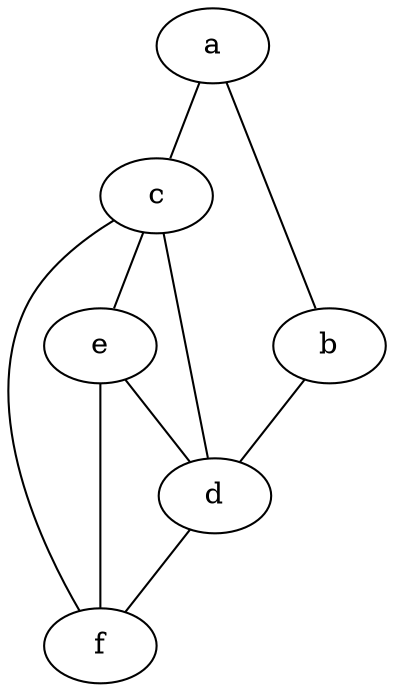 graph G {
	graph [bb="0,0,133.88,179.19"];
	node [label="\N"];
    f	[height=0.5,
        pos="0,250",
        width=0.75];
	c	[height=0.5,
		pos="0,100",
		width=0.75];
	a	[height=0.5,
		pos="0,-50",
		width=0.75];

	e	[height=0.5,
		pos="110,250",
		width=0.75];
    d	[height=0.5,
        pos="110,100",
        width=0.75];
	b	[height=0.5,
		pos="110,-50",
		width=0.75];

	a -- b	[pos="56.957,20.322 64.395,20.965 72.469,21.663 79.912,22.307"];
	a -- c	[pos="29.386,36.114 28.884,48.731 28.218,65.488 27.717,78.084"];
	b -- d	[pos="104.1,42.883 102.23,55.155 99.778,71.265 97.913,83.509"];
	c -- d	[pos="53.937,98.282 58.551,98.656 63.347,99.045 67.968,99.419"];

	c -- e	[pos="40.938,111.52 50.178,121.75 62.265,135.13 71.567,145.42"];

	c -- f	[pos="27.11,114.28 27.156,121.95 27.21,130.86 27.256,138.52"];
	d -- f	[pos="77.698,115.8 67.498,124.09 54.678,134.5 44.53,142.75"];
	e -- d	[pos="88.667,142.99 89.826,135.6 91.162,127.08 92.319,119.71"];
	e -- f	[pos="58.985,159.12 57.424,159 55.855,158.88 54.294,158.76"];
}
